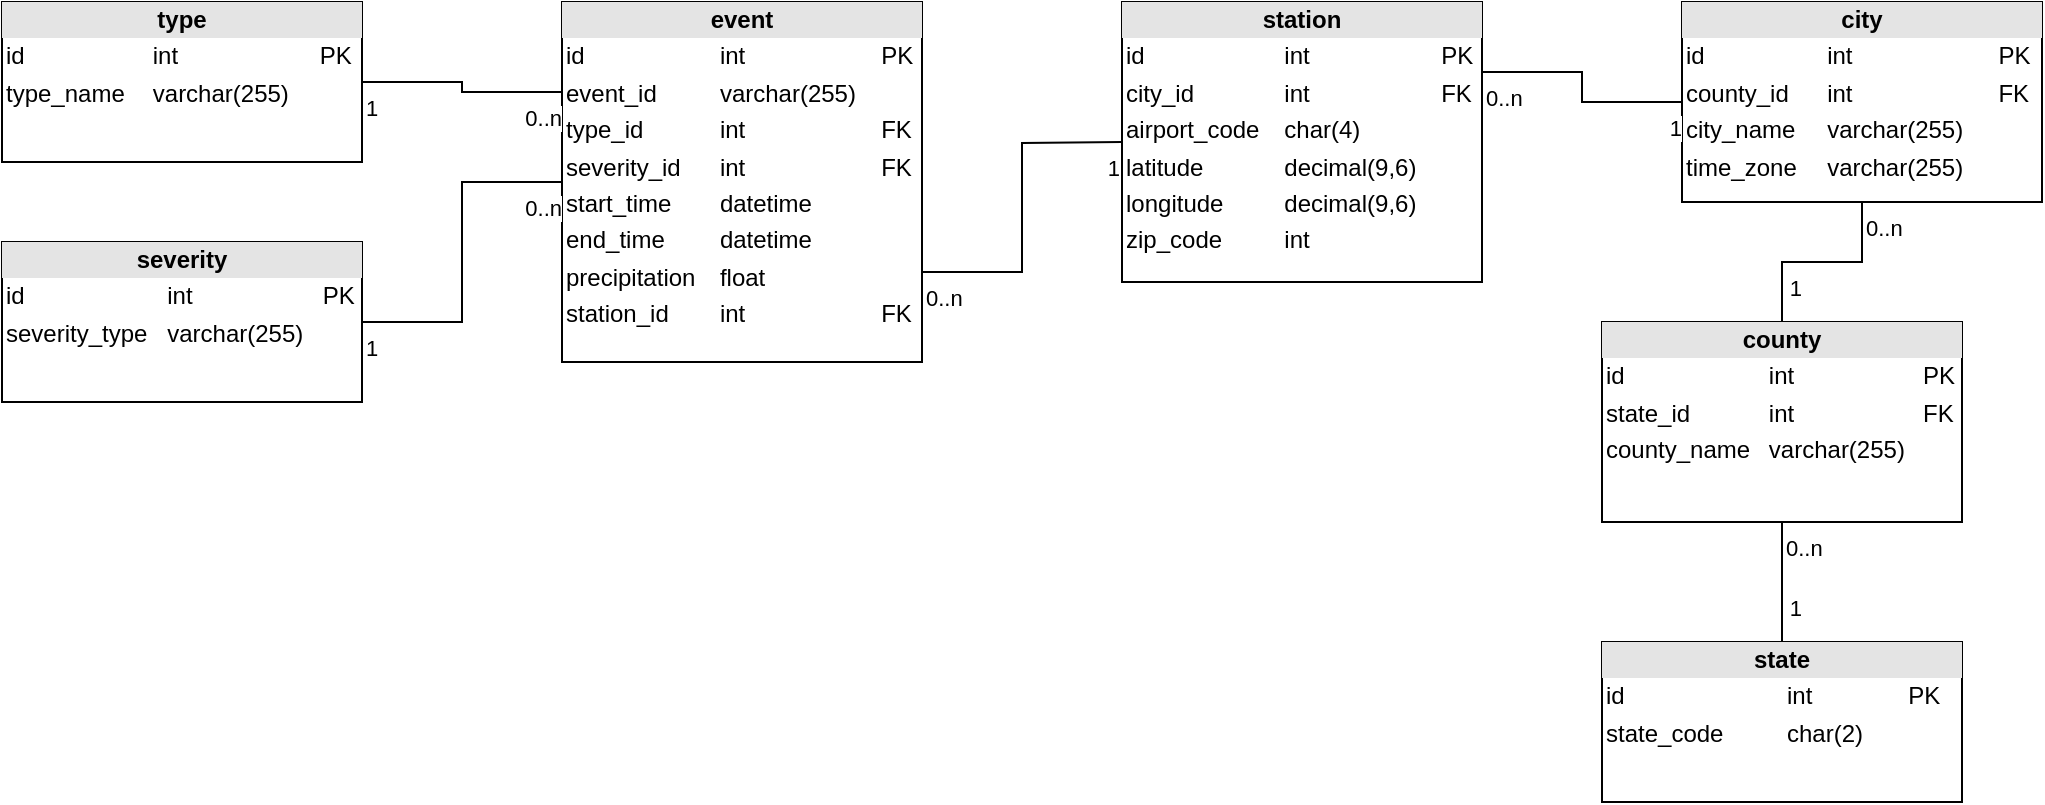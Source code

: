 <mxfile version="17.2.1" type="device"><diagram id="ucRez3Z3UrUHLxGigKT_" name="Page-1"><mxGraphModel dx="1422" dy="865" grid="1" gridSize="10" guides="1" tooltips="1" connect="1" arrows="1" fold="1" page="1" pageScale="1" pageWidth="827" pageHeight="1169" math="0" shadow="0"><root><mxCell id="0"/><mxCell id="1" parent="0"/><mxCell id="Hyt5PMrsLivUeYiGhfzY-1" value="&lt;div style=&quot;text-align: center ; box-sizing: border-box ; width: 100% ; background: rgb(228 , 228 , 228) ; padding: 2px&quot;&gt;&lt;b&gt;event&lt;/b&gt;&lt;/div&gt;&lt;table style=&quot;width: 100% ; font-size: 1em&quot; cellpadding=&quot;2&quot; cellspacing=&quot;0&quot;&gt;&lt;tbody&gt;&lt;tr&gt;&lt;td&gt;id&lt;/td&gt;&lt;td&gt;int&lt;/td&gt;&lt;td&gt;PK&lt;/td&gt;&lt;/tr&gt;&lt;tr&gt;&lt;td&gt;event_id&lt;/td&gt;&lt;td&gt;varchar(255)&lt;/td&gt;&lt;td&gt;&lt;br&gt;&lt;/td&gt;&lt;/tr&gt;&lt;tr&gt;&lt;td&gt;type_id&lt;/td&gt;&lt;td&gt;int&lt;/td&gt;&lt;td&gt;FK&lt;/td&gt;&lt;/tr&gt;&lt;tr&gt;&lt;td&gt;severity_id&lt;/td&gt;&lt;td&gt;int&lt;/td&gt;&lt;td&gt;FK&lt;br&gt;&lt;/td&gt;&lt;/tr&gt;&lt;tr&gt;&lt;td&gt;start_time&lt;/td&gt;&lt;td&gt;datetime&lt;/td&gt;&lt;td&gt;&lt;br&gt;&lt;/td&gt;&lt;/tr&gt;&lt;tr&gt;&lt;td&gt;end_time&lt;/td&gt;&lt;td&gt;datetime&lt;/td&gt;&lt;td&gt;&lt;br&gt;&lt;/td&gt;&lt;/tr&gt;&lt;tr&gt;&lt;td&gt;precipitation&lt;br&gt;&lt;/td&gt;&lt;td&gt;float&lt;/td&gt;&lt;td&gt;&lt;br&gt;&lt;/td&gt;&lt;/tr&gt;&lt;tr&gt;&lt;td&gt;station_id&lt;/td&gt;&lt;td&gt;int&lt;/td&gt;&lt;td&gt;FK&lt;/td&gt;&lt;/tr&gt;&lt;/tbody&gt;&lt;/table&gt;" style="verticalAlign=top;align=left;overflow=fill;html=1;" parent="1" vertex="1"><mxGeometry x="320" y="40" width="180" height="180" as="geometry"/></mxCell><mxCell id="Hyt5PMrsLivUeYiGhfzY-2" value="&lt;div style=&quot;text-align: center ; box-sizing: border-box ; width: 100% ; background: rgb(228 , 228 , 228) ; padding: 2px&quot;&gt;&lt;b&gt;station&lt;/b&gt;&lt;/div&gt;&lt;table style=&quot;width: 100% ; font-size: 1em&quot; cellpadding=&quot;2&quot; cellspacing=&quot;0&quot;&gt;&lt;tbody&gt;&lt;tr&gt;&lt;td&gt;id&lt;/td&gt;&lt;td&gt;int&lt;/td&gt;&lt;td&gt;PK&lt;/td&gt;&lt;/tr&gt;&lt;tr&gt;&lt;td&gt;city_id&lt;/td&gt;&lt;td&gt;int&lt;/td&gt;&lt;td&gt;FK&lt;br&gt;&lt;/td&gt;&lt;/tr&gt;&lt;tr&gt;&lt;td&gt;airport_code&lt;/td&gt;&lt;td&gt;char(4)&lt;/td&gt;&lt;td&gt;&lt;br&gt;&lt;/td&gt;&lt;/tr&gt;&lt;tr&gt;&lt;td&gt;latitude&lt;/td&gt;&lt;td&gt;decimal(9,6)&lt;/td&gt;&lt;td&gt;&lt;br&gt;&lt;/td&gt;&lt;/tr&gt;&lt;tr&gt;&lt;td&gt;longitude&lt;br&gt;&lt;/td&gt;&lt;td&gt;decimal(9,6)&lt;/td&gt;&lt;td&gt;&lt;br&gt;&lt;/td&gt;&lt;/tr&gt;&lt;tr&gt;&lt;td&gt;zip_code&lt;/td&gt;&lt;td&gt;int&lt;/td&gt;&lt;td&gt;&lt;br&gt;&lt;/td&gt;&lt;/tr&gt;&lt;/tbody&gt;&lt;/table&gt;" style="verticalAlign=top;align=left;overflow=fill;html=1;" parent="1" vertex="1"><mxGeometry x="600" y="40" width="180" height="140" as="geometry"/></mxCell><mxCell id="K_B93qWKSxVcYk7gmm08-1" value="&lt;div style=&quot;text-align: center ; box-sizing: border-box ; width: 100% ; background: rgb(228 , 228 , 228) ; padding: 2px&quot;&gt;&lt;b&gt;city&lt;/b&gt;&lt;/div&gt;&lt;table style=&quot;width: 100% ; font-size: 1em&quot; cellpadding=&quot;2&quot; cellspacing=&quot;0&quot;&gt;&lt;tbody&gt;&lt;tr&gt;&lt;td&gt;id&lt;/td&gt;&lt;td&gt;int&lt;/td&gt;&lt;td&gt;PK&lt;/td&gt;&lt;/tr&gt;&lt;tr&gt;&lt;td&gt;county_id&lt;/td&gt;&lt;td&gt;int&lt;/td&gt;&lt;td&gt;FK&lt;br&gt;&lt;/td&gt;&lt;/tr&gt;&lt;tr&gt;&lt;td&gt;city_name&lt;/td&gt;&lt;td&gt;varchar(255)&lt;/td&gt;&lt;td&gt;&lt;br&gt;&lt;/td&gt;&lt;/tr&gt;&lt;tr&gt;&lt;td&gt;time_zone&lt;/td&gt;&lt;td&gt;varchar(255)&lt;/td&gt;&lt;td&gt;&lt;br&gt;&lt;/td&gt;&lt;/tr&gt;&lt;/tbody&gt;&lt;/table&gt;" style="verticalAlign=top;align=left;overflow=fill;html=1;" parent="1" vertex="1"><mxGeometry x="880" y="40" width="180" height="100" as="geometry"/></mxCell><mxCell id="K_B93qWKSxVcYk7gmm08-3" value="&lt;div style=&quot;text-align: center ; box-sizing: border-box ; width: 100% ; background: rgb(228 , 228 , 228) ; padding: 2px&quot;&gt;&lt;b&gt;county&lt;/b&gt;&lt;/div&gt;&lt;table style=&quot;width: 100% ; font-size: 1em&quot; cellpadding=&quot;2&quot; cellspacing=&quot;0&quot;&gt;&lt;tbody&gt;&lt;tr&gt;&lt;td&gt;id&lt;/td&gt;&lt;td&gt;int&lt;/td&gt;&lt;td&gt;PK&lt;/td&gt;&lt;/tr&gt;&lt;tr&gt;&lt;td&gt;state_id&lt;/td&gt;&lt;td&gt;int&lt;/td&gt;&lt;td&gt;FK&lt;br&gt;&lt;/td&gt;&lt;/tr&gt;&lt;tr&gt;&lt;td&gt;county_name&lt;/td&gt;&lt;td&gt;varchar(255)&lt;/td&gt;&lt;td&gt;&lt;br&gt;&lt;/td&gt;&lt;/tr&gt;&lt;/tbody&gt;&lt;/table&gt;" style="verticalAlign=top;align=left;overflow=fill;html=1;" parent="1" vertex="1"><mxGeometry x="840" y="200" width="180" height="100" as="geometry"/></mxCell><mxCell id="K_B93qWKSxVcYk7gmm08-4" value="&lt;div style=&quot;text-align: center ; box-sizing: border-box ; width: 100% ; background: rgb(228 , 228 , 228) ; padding: 2px&quot;&gt;&lt;b&gt;state&lt;/b&gt;&lt;/div&gt;&lt;table style=&quot;width: 100% ; font-size: 1em&quot; cellpadding=&quot;2&quot; cellspacing=&quot;0&quot;&gt;&lt;tbody&gt;&lt;tr&gt;&lt;td&gt;id&lt;/td&gt;&lt;td&gt;int&lt;/td&gt;&lt;td&gt;PK&lt;/td&gt;&lt;/tr&gt;&lt;tr&gt;&lt;td&gt;state_code&lt;/td&gt;&lt;td&gt;char(2)&lt;/td&gt;&lt;td&gt;&lt;/td&gt;&lt;/tr&gt;&lt;/tbody&gt;&lt;/table&gt;" style="verticalAlign=top;align=left;overflow=fill;html=1;" parent="1" vertex="1"><mxGeometry x="840" y="360" width="180" height="80" as="geometry"/></mxCell><mxCell id="K_B93qWKSxVcYk7gmm08-5" value="&lt;div style=&quot;text-align: center ; box-sizing: border-box ; width: 100% ; background: rgb(228 , 228 , 228) ; padding: 2px&quot;&gt;&lt;b&gt;severity&lt;/b&gt;&lt;/div&gt;&lt;table style=&quot;width: 100% ; font-size: 1em&quot; cellpadding=&quot;2&quot; cellspacing=&quot;0&quot;&gt;&lt;tbody&gt;&lt;tr&gt;&lt;td&gt;id&lt;/td&gt;&lt;td&gt;int&lt;/td&gt;&lt;td&gt;PK&lt;/td&gt;&lt;/tr&gt;&lt;tr&gt;&lt;td&gt;severity_type&lt;/td&gt;&lt;td&gt;varchar(255)&lt;/td&gt;&lt;td&gt;&lt;/td&gt;&lt;/tr&gt;&lt;/tbody&gt;&lt;/table&gt;" style="verticalAlign=top;align=left;overflow=fill;html=1;" parent="1" vertex="1"><mxGeometry x="40" y="160" width="180" height="80" as="geometry"/></mxCell><mxCell id="K_B93qWKSxVcYk7gmm08-6" value="&lt;div style=&quot;text-align: center ; box-sizing: border-box ; width: 100% ; background: rgb(228 , 228 , 228) ; padding: 2px&quot;&gt;&lt;b&gt;type&lt;/b&gt;&lt;/div&gt;&lt;table style=&quot;width: 100% ; font-size: 1em&quot; cellpadding=&quot;2&quot; cellspacing=&quot;0&quot;&gt;&lt;tbody&gt;&lt;tr&gt;&lt;td&gt;id&lt;/td&gt;&lt;td&gt;int&lt;/td&gt;&lt;td&gt;PK&lt;/td&gt;&lt;/tr&gt;&lt;tr&gt;&lt;td&gt;type_name&lt;/td&gt;&lt;td&gt;varchar(255)&lt;/td&gt;&lt;td&gt;&lt;/td&gt;&lt;/tr&gt;&lt;/tbody&gt;&lt;/table&gt;" style="verticalAlign=top;align=left;overflow=fill;html=1;" parent="1" vertex="1"><mxGeometry x="40" y="40" width="180" height="80" as="geometry"/></mxCell><mxCell id="K_B93qWKSxVcYk7gmm08-7" value="" style="endArrow=none;html=1;endSize=12;startArrow=none;startSize=14;startFill=0;edgeStyle=orthogonalEdgeStyle;rounded=0;endFill=0;entryX=0;entryY=0.25;entryDx=0;entryDy=0;" parent="1" source="K_B93qWKSxVcYk7gmm08-6" target="Hyt5PMrsLivUeYiGhfzY-1" edge="1"><mxGeometry relative="1" as="geometry"><mxPoint x="310" y="140" as="sourcePoint"/><mxPoint x="350" y="80" as="targetPoint"/></mxGeometry></mxCell><mxCell id="K_B93qWKSxVcYk7gmm08-8" value="1" style="edgeLabel;resizable=0;html=1;align=left;verticalAlign=top;" parent="K_B93qWKSxVcYk7gmm08-7" connectable="0" vertex="1"><mxGeometry x="-1" relative="1" as="geometry"><mxPoint as="offset"/></mxGeometry></mxCell><mxCell id="K_B93qWKSxVcYk7gmm08-9" value="0..n" style="edgeLabel;resizable=0;html=1;align=right;verticalAlign=top;" parent="K_B93qWKSxVcYk7gmm08-7" connectable="0" vertex="1"><mxGeometry x="1" relative="1" as="geometry"><mxPoint as="offset"/></mxGeometry></mxCell><mxCell id="K_B93qWKSxVcYk7gmm08-10" value="" style="endArrow=none;html=1;endSize=12;startArrow=none;startSize=14;startFill=0;edgeStyle=orthogonalEdgeStyle;rounded=0;endFill=0;exitX=1;exitY=0.5;exitDx=0;exitDy=0;" parent="1" source="K_B93qWKSxVcYk7gmm08-5" target="Hyt5PMrsLivUeYiGhfzY-1" edge="1"><mxGeometry relative="1" as="geometry"><mxPoint x="330" y="249.71" as="sourcePoint"/><mxPoint x="470" y="249.71" as="targetPoint"/></mxGeometry></mxCell><mxCell id="K_B93qWKSxVcYk7gmm08-11" value="1" style="edgeLabel;resizable=0;html=1;align=left;verticalAlign=top;" parent="K_B93qWKSxVcYk7gmm08-10" connectable="0" vertex="1"><mxGeometry x="-1" relative="1" as="geometry"><mxPoint as="offset"/></mxGeometry></mxCell><mxCell id="K_B93qWKSxVcYk7gmm08-12" value="0..n" style="edgeLabel;resizable=0;html=1;align=right;verticalAlign=top;" parent="K_B93qWKSxVcYk7gmm08-10" connectable="0" vertex="1"><mxGeometry x="1" relative="1" as="geometry"><mxPoint as="offset"/></mxGeometry></mxCell><mxCell id="K_B93qWKSxVcYk7gmm08-13" value="" style="endArrow=none;html=1;endSize=12;startArrow=none;startSize=14;startFill=0;edgeStyle=orthogonalEdgeStyle;rounded=0;endFill=0;exitX=1;exitY=0.75;exitDx=0;exitDy=0;" parent="1" source="Hyt5PMrsLivUeYiGhfzY-1" edge="1"><mxGeometry relative="1" as="geometry"><mxPoint x="520" y="240" as="sourcePoint"/><mxPoint x="600" y="110" as="targetPoint"/></mxGeometry></mxCell><mxCell id="K_B93qWKSxVcYk7gmm08-14" value="0..n" style="edgeLabel;resizable=0;html=1;align=left;verticalAlign=top;" parent="K_B93qWKSxVcYk7gmm08-13" connectable="0" vertex="1"><mxGeometry x="-1" relative="1" as="geometry"><mxPoint as="offset"/></mxGeometry></mxCell><mxCell id="K_B93qWKSxVcYk7gmm08-15" value="1" style="edgeLabel;resizable=0;html=1;align=right;verticalAlign=top;" parent="K_B93qWKSxVcYk7gmm08-13" connectable="0" vertex="1"><mxGeometry x="1" relative="1" as="geometry"><mxPoint as="offset"/></mxGeometry></mxCell><mxCell id="K_B93qWKSxVcYk7gmm08-26" value="" style="endArrow=none;html=1;endSize=12;startArrow=none;startSize=14;startFill=0;edgeStyle=orthogonalEdgeStyle;rounded=0;endFill=0;exitX=1;exitY=0.25;exitDx=0;exitDy=0;" parent="1" source="Hyt5PMrsLivUeYiGhfzY-2" target="K_B93qWKSxVcYk7gmm08-1" edge="1"><mxGeometry relative="1" as="geometry"><mxPoint x="700" y="260" as="sourcePoint"/><mxPoint x="800" y="210" as="targetPoint"/></mxGeometry></mxCell><mxCell id="K_B93qWKSxVcYk7gmm08-27" value="0..n" style="edgeLabel;resizable=0;html=1;align=left;verticalAlign=top;" parent="K_B93qWKSxVcYk7gmm08-26" connectable="0" vertex="1"><mxGeometry x="-1" relative="1" as="geometry"><mxPoint as="offset"/></mxGeometry></mxCell><mxCell id="K_B93qWKSxVcYk7gmm08-28" value="1" style="edgeLabel;resizable=0;html=1;align=right;verticalAlign=top;" parent="K_B93qWKSxVcYk7gmm08-26" connectable="0" vertex="1"><mxGeometry x="1" relative="1" as="geometry"><mxPoint as="offset"/></mxGeometry></mxCell><mxCell id="K_B93qWKSxVcYk7gmm08-29" value="" style="endArrow=none;html=1;endSize=12;startArrow=none;startSize=14;startFill=0;edgeStyle=orthogonalEdgeStyle;rounded=0;endFill=0;" parent="1" source="K_B93qWKSxVcYk7gmm08-1" target="K_B93qWKSxVcYk7gmm08-3" edge="1"><mxGeometry relative="1" as="geometry"><mxPoint x="690" y="250" as="sourcePoint"/><mxPoint x="790" y="200" as="targetPoint"/></mxGeometry></mxCell><mxCell id="K_B93qWKSxVcYk7gmm08-30" value="0..n" style="edgeLabel;resizable=0;html=1;align=left;verticalAlign=top;" parent="K_B93qWKSxVcYk7gmm08-29" connectable="0" vertex="1"><mxGeometry x="-1" relative="1" as="geometry"><mxPoint as="offset"/></mxGeometry></mxCell><mxCell id="K_B93qWKSxVcYk7gmm08-31" value="1" style="edgeLabel;resizable=0;html=1;align=right;verticalAlign=top;" parent="K_B93qWKSxVcYk7gmm08-29" connectable="0" vertex="1"><mxGeometry x="1" relative="1" as="geometry"><mxPoint x="10" y="-30" as="offset"/></mxGeometry></mxCell><mxCell id="K_B93qWKSxVcYk7gmm08-32" value="" style="endArrow=none;html=1;endSize=12;startArrow=none;startSize=14;startFill=0;edgeStyle=orthogonalEdgeStyle;rounded=0;endFill=0;exitX=0.5;exitY=1;exitDx=0;exitDy=0;" parent="1" source="K_B93qWKSxVcYk7gmm08-3" target="K_B93qWKSxVcYk7gmm08-4" edge="1"><mxGeometry relative="1" as="geometry"><mxPoint x="769.999" y="330" as="sourcePoint"/><mxPoint x="729.999" y="390" as="targetPoint"/></mxGeometry></mxCell><mxCell id="K_B93qWKSxVcYk7gmm08-33" value="0..n" style="edgeLabel;resizable=0;html=1;align=left;verticalAlign=top;" parent="K_B93qWKSxVcYk7gmm08-32" connectable="0" vertex="1"><mxGeometry x="-1" relative="1" as="geometry"><mxPoint as="offset"/></mxGeometry></mxCell><mxCell id="K_B93qWKSxVcYk7gmm08-34" value="1" style="edgeLabel;resizable=0;html=1;align=right;verticalAlign=top;" parent="K_B93qWKSxVcYk7gmm08-32" connectable="0" vertex="1"><mxGeometry x="1" relative="1" as="geometry"><mxPoint x="10" y="-30" as="offset"/></mxGeometry></mxCell></root></mxGraphModel></diagram></mxfile>
